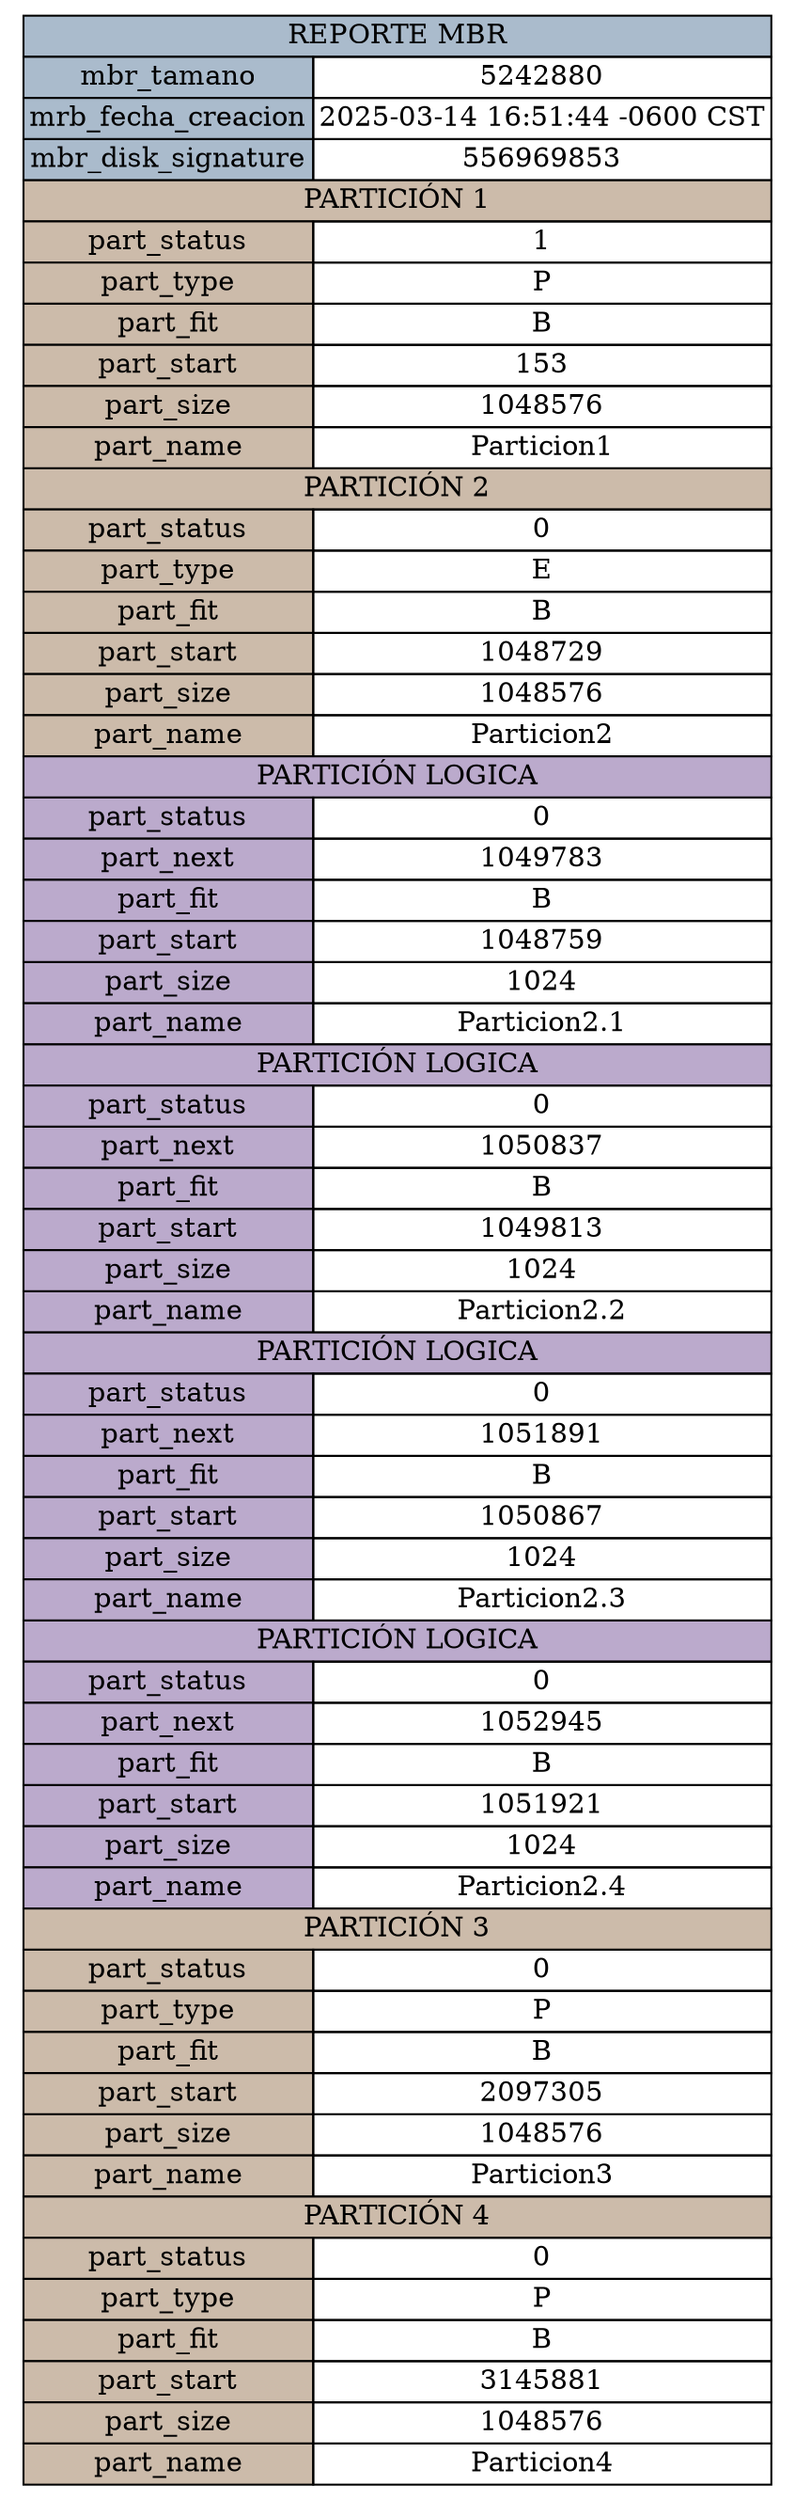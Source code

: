 digraph G {
        node [shape=plaintext]
        tabla [label=<
            <table border="0" cellborder="1" cellspacing="0">
                <tr><td colspan="2" BGCOLOR="#aabbcc"> REPORTE MBR </td></tr>
                <tr><td BGCOLOR="#aabbcc">mbr_tamano</td><td>5242880</td></tr>
                <tr><td BGCOLOR="#aabbcc">mrb_fecha_creacion</td><td>2025-03-14 16:51:44 -0600 CST</td></tr>
                <tr><td BGCOLOR="#aabbcc">mbr_disk_signature</td><td>556969853</td></tr>
            
				<tr><td colspan="2" BGCOLOR="#ccbbaa"> PARTICIÓN 1 </td></tr>
				<tr><td BGCOLOR="#ccbbaa">part_status</td><td>1</td></tr>
				<tr><td BGCOLOR="#ccbbaa">part_type</td><td>P</td></tr>
				<tr><td BGCOLOR="#ccbbaa">part_fit</td><td>B</td></tr>
				<tr><td BGCOLOR="#ccbbaa">part_start</td><td>153</td></tr>
				<tr><td BGCOLOR="#ccbbaa">part_size</td><td>1048576</td></tr>
				<tr><td BGCOLOR="#ccbbaa">part_name</td><td>Particion1</td></tr>
			
				<tr><td colspan="2" BGCOLOR="#ccbbaa"> PARTICIÓN 2 </td></tr>
				<tr><td BGCOLOR="#ccbbaa">part_status</td><td>0</td></tr>
				<tr><td BGCOLOR="#ccbbaa">part_type</td><td>E</td></tr>
				<tr><td BGCOLOR="#ccbbaa">part_fit</td><td>B</td></tr>
				<tr><td BGCOLOR="#ccbbaa">part_start</td><td>1048729</td></tr>
				<tr><td BGCOLOR="#ccbbaa">part_size</td><td>1048576</td></tr>
				<tr><td BGCOLOR="#ccbbaa">part_name</td><td>Particion2</td></tr>
			
				<tr><td colspan="2" BGCOLOR="#bbaacc"> PARTICIÓN LOGICA </td></tr>
				<tr><td BGCOLOR="#bbaacc">part_status</td><td>0</td></tr>
				<tr><td BGCOLOR="#bbaacc">part_next</td><td>1049783</td></tr>
				<tr><td BGCOLOR="#bbaacc">part_fit</td><td>B</td></tr>
				<tr><td BGCOLOR="#bbaacc">part_start</td><td>1048759</td></tr>
				<tr><td BGCOLOR="#bbaacc">part_size</td><td>1024</td></tr>
				<tr><td BGCOLOR="#bbaacc">part_name</td><td>Particion2.1</td></tr>
			
				<tr><td colspan="2" BGCOLOR="#bbaacc"> PARTICIÓN LOGICA </td></tr>
				<tr><td BGCOLOR="#bbaacc">part_status</td><td>0</td></tr>
				<tr><td BGCOLOR="#bbaacc">part_next</td><td>1050837</td></tr>
				<tr><td BGCOLOR="#bbaacc">part_fit</td><td>B</td></tr>
				<tr><td BGCOLOR="#bbaacc">part_start</td><td>1049813</td></tr>
				<tr><td BGCOLOR="#bbaacc">part_size</td><td>1024</td></tr>
				<tr><td BGCOLOR="#bbaacc">part_name</td><td>Particion2.2</td></tr>
			
				<tr><td colspan="2" BGCOLOR="#bbaacc"> PARTICIÓN LOGICA </td></tr>
				<tr><td BGCOLOR="#bbaacc">part_status</td><td>0</td></tr>
				<tr><td BGCOLOR="#bbaacc">part_next</td><td>1051891</td></tr>
				<tr><td BGCOLOR="#bbaacc">part_fit</td><td>B</td></tr>
				<tr><td BGCOLOR="#bbaacc">part_start</td><td>1050867</td></tr>
				<tr><td BGCOLOR="#bbaacc">part_size</td><td>1024</td></tr>
				<tr><td BGCOLOR="#bbaacc">part_name</td><td>Particion2.3</td></tr>
			
				<tr><td colspan="2" BGCOLOR="#bbaacc"> PARTICIÓN LOGICA </td></tr>
				<tr><td BGCOLOR="#bbaacc">part_status</td><td>0</td></tr>
				<tr><td BGCOLOR="#bbaacc">part_next</td><td>1052945</td></tr>
				<tr><td BGCOLOR="#bbaacc">part_fit</td><td>B</td></tr>
				<tr><td BGCOLOR="#bbaacc">part_start</td><td>1051921</td></tr>
				<tr><td BGCOLOR="#bbaacc">part_size</td><td>1024</td></tr>
				<tr><td BGCOLOR="#bbaacc">part_name</td><td>Particion2.4</td></tr>
			
				<tr><td colspan="2" BGCOLOR="#ccbbaa"> PARTICIÓN 3 </td></tr>
				<tr><td BGCOLOR="#ccbbaa">part_status</td><td>0</td></tr>
				<tr><td BGCOLOR="#ccbbaa">part_type</td><td>P</td></tr>
				<tr><td BGCOLOR="#ccbbaa">part_fit</td><td>B</td></tr>
				<tr><td BGCOLOR="#ccbbaa">part_start</td><td>2097305</td></tr>
				<tr><td BGCOLOR="#ccbbaa">part_size</td><td>1048576</td></tr>
				<tr><td BGCOLOR="#ccbbaa">part_name</td><td>Particion3</td></tr>
			
				<tr><td colspan="2" BGCOLOR="#ccbbaa"> PARTICIÓN 4 </td></tr>
				<tr><td BGCOLOR="#ccbbaa">part_status</td><td>0</td></tr>
				<tr><td BGCOLOR="#ccbbaa">part_type</td><td>P</td></tr>
				<tr><td BGCOLOR="#ccbbaa">part_fit</td><td>B</td></tr>
				<tr><td BGCOLOR="#ccbbaa">part_start</td><td>3145881</td></tr>
				<tr><td BGCOLOR="#ccbbaa">part_size</td><td>1048576</td></tr>
				<tr><td BGCOLOR="#ccbbaa">part_name</td><td>Particion4</td></tr>
			</table>>] }